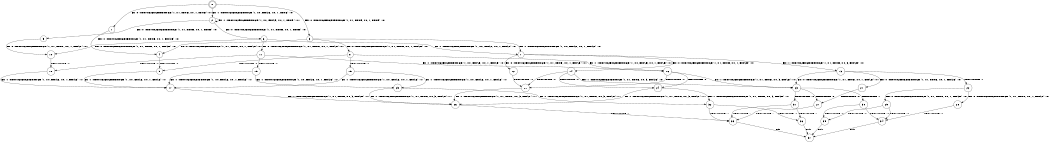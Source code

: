 digraph BCG {
size = "7, 10.5";
center = TRUE;
node [shape = circle];
0 [peripheries = 2];
0 -> 1 [label = "EX !0 !ATOMIC_EXCH_BRANCH (1, +1, TRUE, +0, 1, TRUE) !:0:"];
0 -> 2 [label = "EX !1 !ATOMIC_EXCH_BRANCH (1, +0, FALSE, +0, 1, TRUE) !:0:"];
0 -> 3 [label = "EX !0 !ATOMIC_EXCH_BRANCH (1, +1, TRUE, +0, 1, TRUE) !:0:"];
1 -> 4 [label = "EX !0 !ATOMIC_EXCH_BRANCH (1, +1, TRUE, +0, 1, FALSE) !:0:"];
2 -> 5 [label = "EX !0 !ATOMIC_EXCH_BRANCH (1, +1, TRUE, +0, 1, TRUE) !:0:"];
2 -> 6 [label = "EX !0 !ATOMIC_EXCH_BRANCH (1, +1, TRUE, +0, 1, TRUE) !:0:"];
2 -> 2 [label = "EX !1 !ATOMIC_EXCH_BRANCH (1, +0, FALSE, +0, 1, TRUE) !:0:"];
3 -> 4 [label = "EX !0 !ATOMIC_EXCH_BRANCH (1, +1, TRUE, +0, 1, FALSE) !:0:"];
3 -> 7 [label = "EX !1 !ATOMIC_EXCH_BRANCH (1, +0, FALSE, +0, 1, FALSE) !:0:"];
3 -> 8 [label = "EX !0 !ATOMIC_EXCH_BRANCH (1, +1, TRUE, +0, 1, FALSE) !:0:"];
4 -> 9 [label = "TERMINATE !0"];
5 -> 10 [label = "EX !0 !ATOMIC_EXCH_BRANCH (1, +1, TRUE, +0, 1, FALSE) !:0:"];
6 -> 10 [label = "EX !0 !ATOMIC_EXCH_BRANCH (1, +1, TRUE, +0, 1, FALSE) !:0:"];
6 -> 7 [label = "EX !1 !ATOMIC_EXCH_BRANCH (1, +0, FALSE, +0, 1, FALSE) !:0:"];
6 -> 11 [label = "EX !0 !ATOMIC_EXCH_BRANCH (1, +1, TRUE, +0, 1, FALSE) !:0:"];
7 -> 12 [label = "EX !0 !ATOMIC_EXCH_BRANCH (1, +1, TRUE, +0, 1, FALSE) !:0:"];
7 -> 13 [label = "EX !1 !ATOMIC_EXCH_BRANCH (1, +1, TRUE, +0, 3, FALSE) !:0:"];
7 -> 14 [label = "EX !0 !ATOMIC_EXCH_BRANCH (1, +1, TRUE, +0, 1, FALSE) !:0:"];
8 -> 9 [label = "TERMINATE !0"];
8 -> 15 [label = "TERMINATE !0"];
8 -> 16 [label = "EX !1 !ATOMIC_EXCH_BRANCH (1, +0, FALSE, +0, 1, FALSE) !:0:"];
9 -> 17 [label = "EX !1 !ATOMIC_EXCH_BRANCH (1, +0, FALSE, +0, 1, FALSE) !:1:"];
10 -> 18 [label = "TERMINATE !0"];
11 -> 18 [label = "TERMINATE !0"];
11 -> 19 [label = "TERMINATE !0"];
11 -> 16 [label = "EX !1 !ATOMIC_EXCH_BRANCH (1, +0, FALSE, +0, 1, FALSE) !:0:"];
12 -> 20 [label = "TERMINATE !0"];
13 -> 21 [label = "EX !0 !ATOMIC_EXCH_BRANCH (1, +1, TRUE, +0, 1, FALSE) !:0:"];
13 -> 22 [label = "TERMINATE !1"];
13 -> 23 [label = "EX !0 !ATOMIC_EXCH_BRANCH (1, +1, TRUE, +0, 1, FALSE) !:0:"];
14 -> 20 [label = "TERMINATE !0"];
14 -> 24 [label = "TERMINATE !0"];
14 -> 23 [label = "EX !1 !ATOMIC_EXCH_BRANCH (1, +1, TRUE, +0, 3, FALSE) !:0:"];
15 -> 17 [label = "EX !1 !ATOMIC_EXCH_BRANCH (1, +0, FALSE, +0, 1, FALSE) !:1:"];
15 -> 25 [label = "EX !1 !ATOMIC_EXCH_BRANCH (1, +0, FALSE, +0, 1, FALSE) !:1:"];
16 -> 20 [label = "TERMINATE !0"];
16 -> 24 [label = "TERMINATE !0"];
16 -> 23 [label = "EX !1 !ATOMIC_EXCH_BRANCH (1, +1, TRUE, +0, 3, FALSE) !:0:"];
17 -> 26 [label = "EX !1 !ATOMIC_EXCH_BRANCH (1, +1, TRUE, +0, 3, FALSE) !:1:"];
18 -> 17 [label = "EX !1 !ATOMIC_EXCH_BRANCH (1, +0, FALSE, +0, 1, FALSE) !:1:"];
19 -> 17 [label = "EX !1 !ATOMIC_EXCH_BRANCH (1, +0, FALSE, +0, 1, FALSE) !:1:"];
19 -> 25 [label = "EX !1 !ATOMIC_EXCH_BRANCH (1, +0, FALSE, +0, 1, FALSE) !:1:"];
20 -> 26 [label = "EX !1 !ATOMIC_EXCH_BRANCH (1, +1, TRUE, +0, 3, FALSE) !:1:"];
21 -> 27 [label = "TERMINATE !0"];
22 -> 28 [label = "EX !0 !ATOMIC_EXCH_BRANCH (1, +1, TRUE, +0, 1, FALSE) !:0:"];
22 -> 29 [label = "EX !0 !ATOMIC_EXCH_BRANCH (1, +1, TRUE, +0, 1, FALSE) !:0:"];
23 -> 27 [label = "TERMINATE !0"];
23 -> 30 [label = "TERMINATE !1"];
23 -> 31 [label = "TERMINATE !0"];
24 -> 26 [label = "EX !1 !ATOMIC_EXCH_BRANCH (1, +1, TRUE, +0, 3, FALSE) !:1:"];
24 -> 32 [label = "EX !1 !ATOMIC_EXCH_BRANCH (1, +1, TRUE, +0, 3, FALSE) !:1:"];
25 -> 26 [label = "EX !1 !ATOMIC_EXCH_BRANCH (1, +1, TRUE, +0, 3, FALSE) !:1:"];
25 -> 32 [label = "EX !1 !ATOMIC_EXCH_BRANCH (1, +1, TRUE, +0, 3, FALSE) !:1:"];
26 -> 33 [label = "TERMINATE !1"];
27 -> 33 [label = "TERMINATE !1"];
28 -> 34 [label = "TERMINATE !0"];
29 -> 34 [label = "TERMINATE !0"];
29 -> 35 [label = "TERMINATE !0"];
30 -> 34 [label = "TERMINATE !0"];
30 -> 35 [label = "TERMINATE !0"];
31 -> 33 [label = "TERMINATE !1"];
31 -> 36 [label = "TERMINATE !1"];
32 -> 33 [label = "TERMINATE !1"];
32 -> 36 [label = "TERMINATE !1"];
33 -> 37 [label = "exit"];
34 -> 37 [label = "exit"];
35 -> 37 [label = "exit"];
36 -> 37 [label = "exit"];
}

